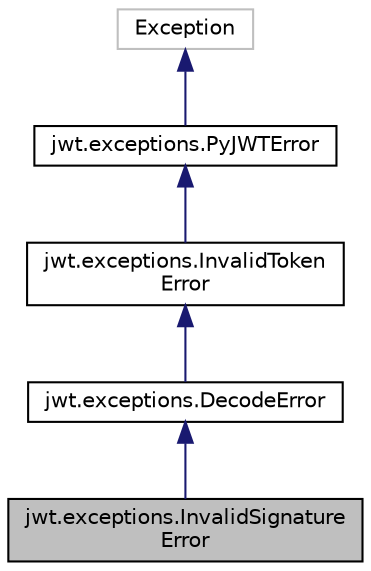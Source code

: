 digraph "jwt.exceptions.InvalidSignatureError"
{
 // LATEX_PDF_SIZE
  edge [fontname="Helvetica",fontsize="10",labelfontname="Helvetica",labelfontsize="10"];
  node [fontname="Helvetica",fontsize="10",shape=record];
  Node1 [label="jwt.exceptions.InvalidSignature\lError",height=0.2,width=0.4,color="black", fillcolor="grey75", style="filled", fontcolor="black",tooltip=" "];
  Node2 -> Node1 [dir="back",color="midnightblue",fontsize="10",style="solid",fontname="Helvetica"];
  Node2 [label="jwt.exceptions.DecodeError",height=0.2,width=0.4,color="black", fillcolor="white", style="filled",URL="$classjwt_1_1exceptions_1_1DecodeError.html",tooltip=" "];
  Node3 -> Node2 [dir="back",color="midnightblue",fontsize="10",style="solid",fontname="Helvetica"];
  Node3 [label="jwt.exceptions.InvalidToken\lError",height=0.2,width=0.4,color="black", fillcolor="white", style="filled",URL="$classjwt_1_1exceptions_1_1InvalidTokenError.html",tooltip=" "];
  Node4 -> Node3 [dir="back",color="midnightblue",fontsize="10",style="solid",fontname="Helvetica"];
  Node4 [label="jwt.exceptions.PyJWTError",height=0.2,width=0.4,color="black", fillcolor="white", style="filled",URL="$classjwt_1_1exceptions_1_1PyJWTError.html",tooltip=" "];
  Node5 -> Node4 [dir="back",color="midnightblue",fontsize="10",style="solid",fontname="Helvetica"];
  Node5 [label="Exception",height=0.2,width=0.4,color="grey75", fillcolor="white", style="filled",tooltip=" "];
}
